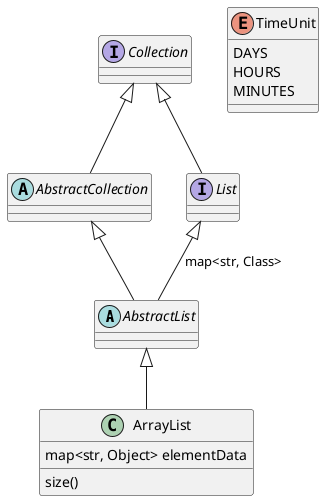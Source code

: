 @startuml

abstract class AbstractList
abstract AbstractCollection
interface List
interface Collection

List <|-- AbstractList : map<str, Class>
Collection <|-- AbstractCollection

Collection <|-- List
AbstractCollection <|-- AbstractList
AbstractList <|-- ArrayList

class ArrayList {
map<str, Object> elementData
size()
}

enum TimeUnit {
DAYS
HOURS
MINUTES
}

@enduml